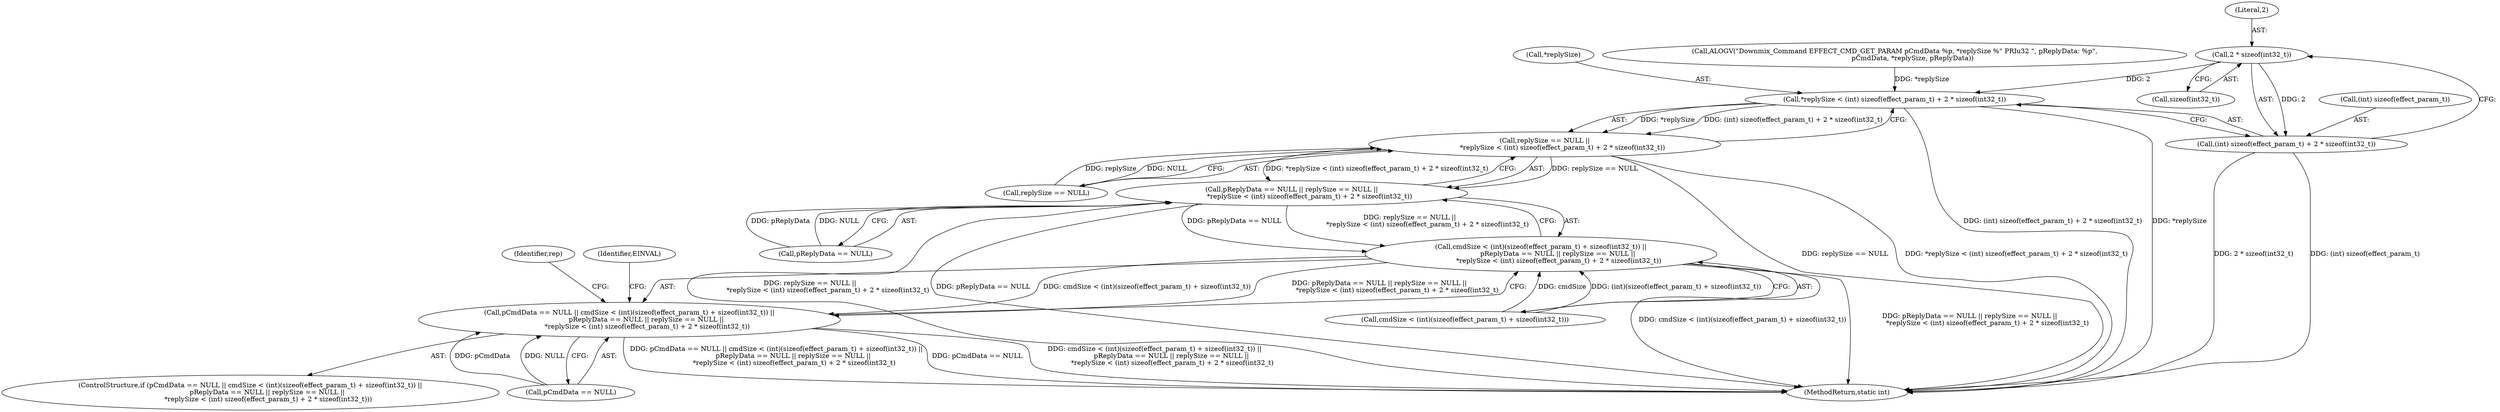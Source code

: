 digraph "0_Android_aeea52da00d210587fb3ed895de3d5f2e0264c88_0@API" {
"1000253" [label="(Call,2 * sizeof(int32_t))"];
"1000245" [label="(Call,*replySize < (int) sizeof(effect_param_t) + 2 * sizeof(int32_t))"];
"1000241" [label="(Call,replySize == NULL ||\n                 *replySize < (int) sizeof(effect_param_t) + 2 * sizeof(int32_t))"];
"1000237" [label="(Call,pReplyData == NULL || replySize == NULL ||\n                 *replySize < (int) sizeof(effect_param_t) + 2 * sizeof(int32_t))"];
"1000227" [label="(Call,cmdSize < (int)(sizeof(effect_param_t) + sizeof(int32_t)) ||\n                pReplyData == NULL || replySize == NULL ||\n                 *replySize < (int) sizeof(effect_param_t) + 2 * sizeof(int32_t))"];
"1000223" [label="(Call,pCmdData == NULL || cmdSize < (int)(sizeof(effect_param_t) + sizeof(int32_t)) ||\n                pReplyData == NULL || replySize == NULL ||\n                 *replySize < (int) sizeof(effect_param_t) + 2 * sizeof(int32_t))"];
"1000248" [label="(Call,(int) sizeof(effect_param_t) + 2 * sizeof(int32_t))"];
"1000253" [label="(Call,2 * sizeof(int32_t))"];
"1000246" [label="(Call,*replySize)"];
"1000572" [label="(MethodReturn,static int)"];
"1000249" [label="(Call,(int) sizeof(effect_param_t))"];
"1000224" [label="(Call,pCmdData == NULL)"];
"1000228" [label="(Call,cmdSize < (int)(sizeof(effect_param_t) + sizeof(int32_t)))"];
"1000255" [label="(Call,sizeof(int32_t))"];
"1000223" [label="(Call,pCmdData == NULL || cmdSize < (int)(sizeof(effect_param_t) + sizeof(int32_t)) ||\n                pReplyData == NULL || replySize == NULL ||\n                 *replySize < (int) sizeof(effect_param_t) + 2 * sizeof(int32_t))"];
"1000237" [label="(Call,pReplyData == NULL || replySize == NULL ||\n                 *replySize < (int) sizeof(effect_param_t) + 2 * sizeof(int32_t))"];
"1000245" [label="(Call,*replySize < (int) sizeof(effect_param_t) + 2 * sizeof(int32_t))"];
"1000216" [label="(Call,ALOGV(\"Downmix_Command EFFECT_CMD_GET_PARAM pCmdData %p, *replySize %\" PRIu32 \", pReplyData: %p\",\n                 pCmdData, *replySize, pReplyData))"];
"1000254" [label="(Literal,2)"];
"1000238" [label="(Call,pReplyData == NULL)"];
"1000263" [label="(Identifier,rep)"];
"1000242" [label="(Call,replySize == NULL)"];
"1000241" [label="(Call,replySize == NULL ||\n                 *replySize < (int) sizeof(effect_param_t) + 2 * sizeof(int32_t))"];
"1000227" [label="(Call,cmdSize < (int)(sizeof(effect_param_t) + sizeof(int32_t)) ||\n                pReplyData == NULL || replySize == NULL ||\n                 *replySize < (int) sizeof(effect_param_t) + 2 * sizeof(int32_t))"];
"1000222" [label="(ControlStructure,if (pCmdData == NULL || cmdSize < (int)(sizeof(effect_param_t) + sizeof(int32_t)) ||\n                pReplyData == NULL || replySize == NULL ||\n                 *replySize < (int) sizeof(effect_param_t) + 2 * sizeof(int32_t)))"];
"1000248" [label="(Call,(int) sizeof(effect_param_t) + 2 * sizeof(int32_t))"];
"1000260" [label="(Identifier,EINVAL)"];
"1000253" -> "1000248"  [label="AST: "];
"1000253" -> "1000255"  [label="CFG: "];
"1000254" -> "1000253"  [label="AST: "];
"1000255" -> "1000253"  [label="AST: "];
"1000248" -> "1000253"  [label="CFG: "];
"1000253" -> "1000245"  [label="DDG: 2"];
"1000253" -> "1000248"  [label="DDG: 2"];
"1000245" -> "1000241"  [label="AST: "];
"1000245" -> "1000248"  [label="CFG: "];
"1000246" -> "1000245"  [label="AST: "];
"1000248" -> "1000245"  [label="AST: "];
"1000241" -> "1000245"  [label="CFG: "];
"1000245" -> "1000572"  [label="DDG: (int) sizeof(effect_param_t) + 2 * sizeof(int32_t)"];
"1000245" -> "1000572"  [label="DDG: *replySize"];
"1000245" -> "1000241"  [label="DDG: *replySize"];
"1000245" -> "1000241"  [label="DDG: (int) sizeof(effect_param_t) + 2 * sizeof(int32_t)"];
"1000216" -> "1000245"  [label="DDG: *replySize"];
"1000241" -> "1000237"  [label="AST: "];
"1000241" -> "1000242"  [label="CFG: "];
"1000242" -> "1000241"  [label="AST: "];
"1000237" -> "1000241"  [label="CFG: "];
"1000241" -> "1000572"  [label="DDG: replySize == NULL"];
"1000241" -> "1000572"  [label="DDG: *replySize < (int) sizeof(effect_param_t) + 2 * sizeof(int32_t)"];
"1000241" -> "1000237"  [label="DDG: replySize == NULL"];
"1000241" -> "1000237"  [label="DDG: *replySize < (int) sizeof(effect_param_t) + 2 * sizeof(int32_t)"];
"1000242" -> "1000241"  [label="DDG: replySize"];
"1000242" -> "1000241"  [label="DDG: NULL"];
"1000237" -> "1000227"  [label="AST: "];
"1000237" -> "1000238"  [label="CFG: "];
"1000238" -> "1000237"  [label="AST: "];
"1000227" -> "1000237"  [label="CFG: "];
"1000237" -> "1000572"  [label="DDG: pReplyData == NULL"];
"1000237" -> "1000572"  [label="DDG: replySize == NULL ||\n                 *replySize < (int) sizeof(effect_param_t) + 2 * sizeof(int32_t)"];
"1000237" -> "1000227"  [label="DDG: pReplyData == NULL"];
"1000237" -> "1000227"  [label="DDG: replySize == NULL ||\n                 *replySize < (int) sizeof(effect_param_t) + 2 * sizeof(int32_t)"];
"1000238" -> "1000237"  [label="DDG: pReplyData"];
"1000238" -> "1000237"  [label="DDG: NULL"];
"1000227" -> "1000223"  [label="AST: "];
"1000227" -> "1000228"  [label="CFG: "];
"1000228" -> "1000227"  [label="AST: "];
"1000223" -> "1000227"  [label="CFG: "];
"1000227" -> "1000572"  [label="DDG: pReplyData == NULL || replySize == NULL ||\n                 *replySize < (int) sizeof(effect_param_t) + 2 * sizeof(int32_t)"];
"1000227" -> "1000572"  [label="DDG: cmdSize < (int)(sizeof(effect_param_t) + sizeof(int32_t))"];
"1000227" -> "1000223"  [label="DDG: cmdSize < (int)(sizeof(effect_param_t) + sizeof(int32_t))"];
"1000227" -> "1000223"  [label="DDG: pReplyData == NULL || replySize == NULL ||\n                 *replySize < (int) sizeof(effect_param_t) + 2 * sizeof(int32_t)"];
"1000228" -> "1000227"  [label="DDG: cmdSize"];
"1000228" -> "1000227"  [label="DDG: (int)(sizeof(effect_param_t) + sizeof(int32_t))"];
"1000223" -> "1000222"  [label="AST: "];
"1000223" -> "1000224"  [label="CFG: "];
"1000224" -> "1000223"  [label="AST: "];
"1000260" -> "1000223"  [label="CFG: "];
"1000263" -> "1000223"  [label="CFG: "];
"1000223" -> "1000572"  [label="DDG: cmdSize < (int)(sizeof(effect_param_t) + sizeof(int32_t)) ||\n                pReplyData == NULL || replySize == NULL ||\n                 *replySize < (int) sizeof(effect_param_t) + 2 * sizeof(int32_t)"];
"1000223" -> "1000572"  [label="DDG: pCmdData == NULL || cmdSize < (int)(sizeof(effect_param_t) + sizeof(int32_t)) ||\n                pReplyData == NULL || replySize == NULL ||\n                 *replySize < (int) sizeof(effect_param_t) + 2 * sizeof(int32_t)"];
"1000223" -> "1000572"  [label="DDG: pCmdData == NULL"];
"1000224" -> "1000223"  [label="DDG: pCmdData"];
"1000224" -> "1000223"  [label="DDG: NULL"];
"1000249" -> "1000248"  [label="AST: "];
"1000248" -> "1000572"  [label="DDG: 2 * sizeof(int32_t)"];
"1000248" -> "1000572"  [label="DDG: (int) sizeof(effect_param_t)"];
}
